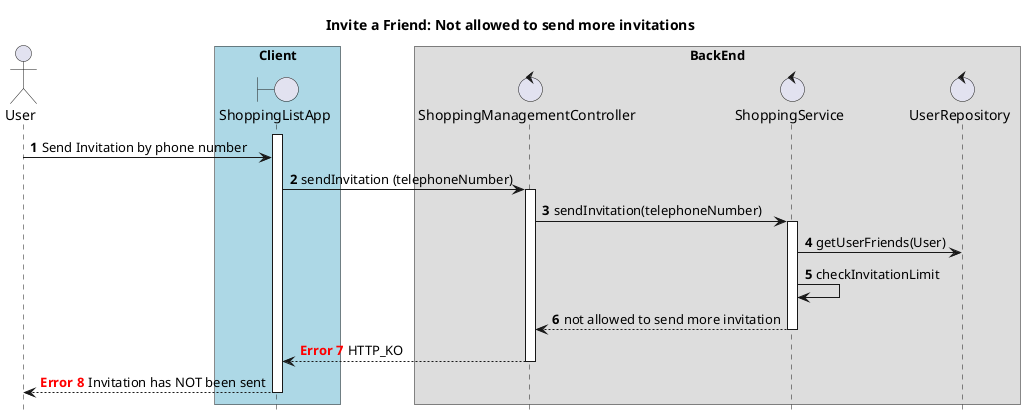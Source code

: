 @startuml
hide footbox
title Invite a Friend: Not allowed to send more invitations
autonumber
actor User
box "Client" #LightBlue
boundary ShoppingListApp
end box
box "BackEnd" 
control ShoppingManagementController
control ShoppingService
control UserRepository
end box
activate ShoppingListApp
User -> ShoppingListApp: Send Invitation by phone number
ShoppingListApp -> ShoppingManagementController: sendInvitation (telephoneNumber)
activate ShoppingManagementController
ShoppingManagementController -> ShoppingService: sendInvitation(telephoneNumber)
activate ShoppingService
ShoppingService-> UserRepository: getUserFriends(User)
ShoppingService-> ShoppingService:checkInvitationLimit
ShoppingService --> ShoppingManagementController: not allowed to send more invitation
deactivate ShoppingService
autonumber resume "<font color=red><b>Error "
ShoppingManagementController --> ShoppingListApp: HTTP_KO
deactivate ShoppingManagementController
ShoppingListApp --> User: Invitation has NOT been sent
deactivate ShoppingListApp
@enduml